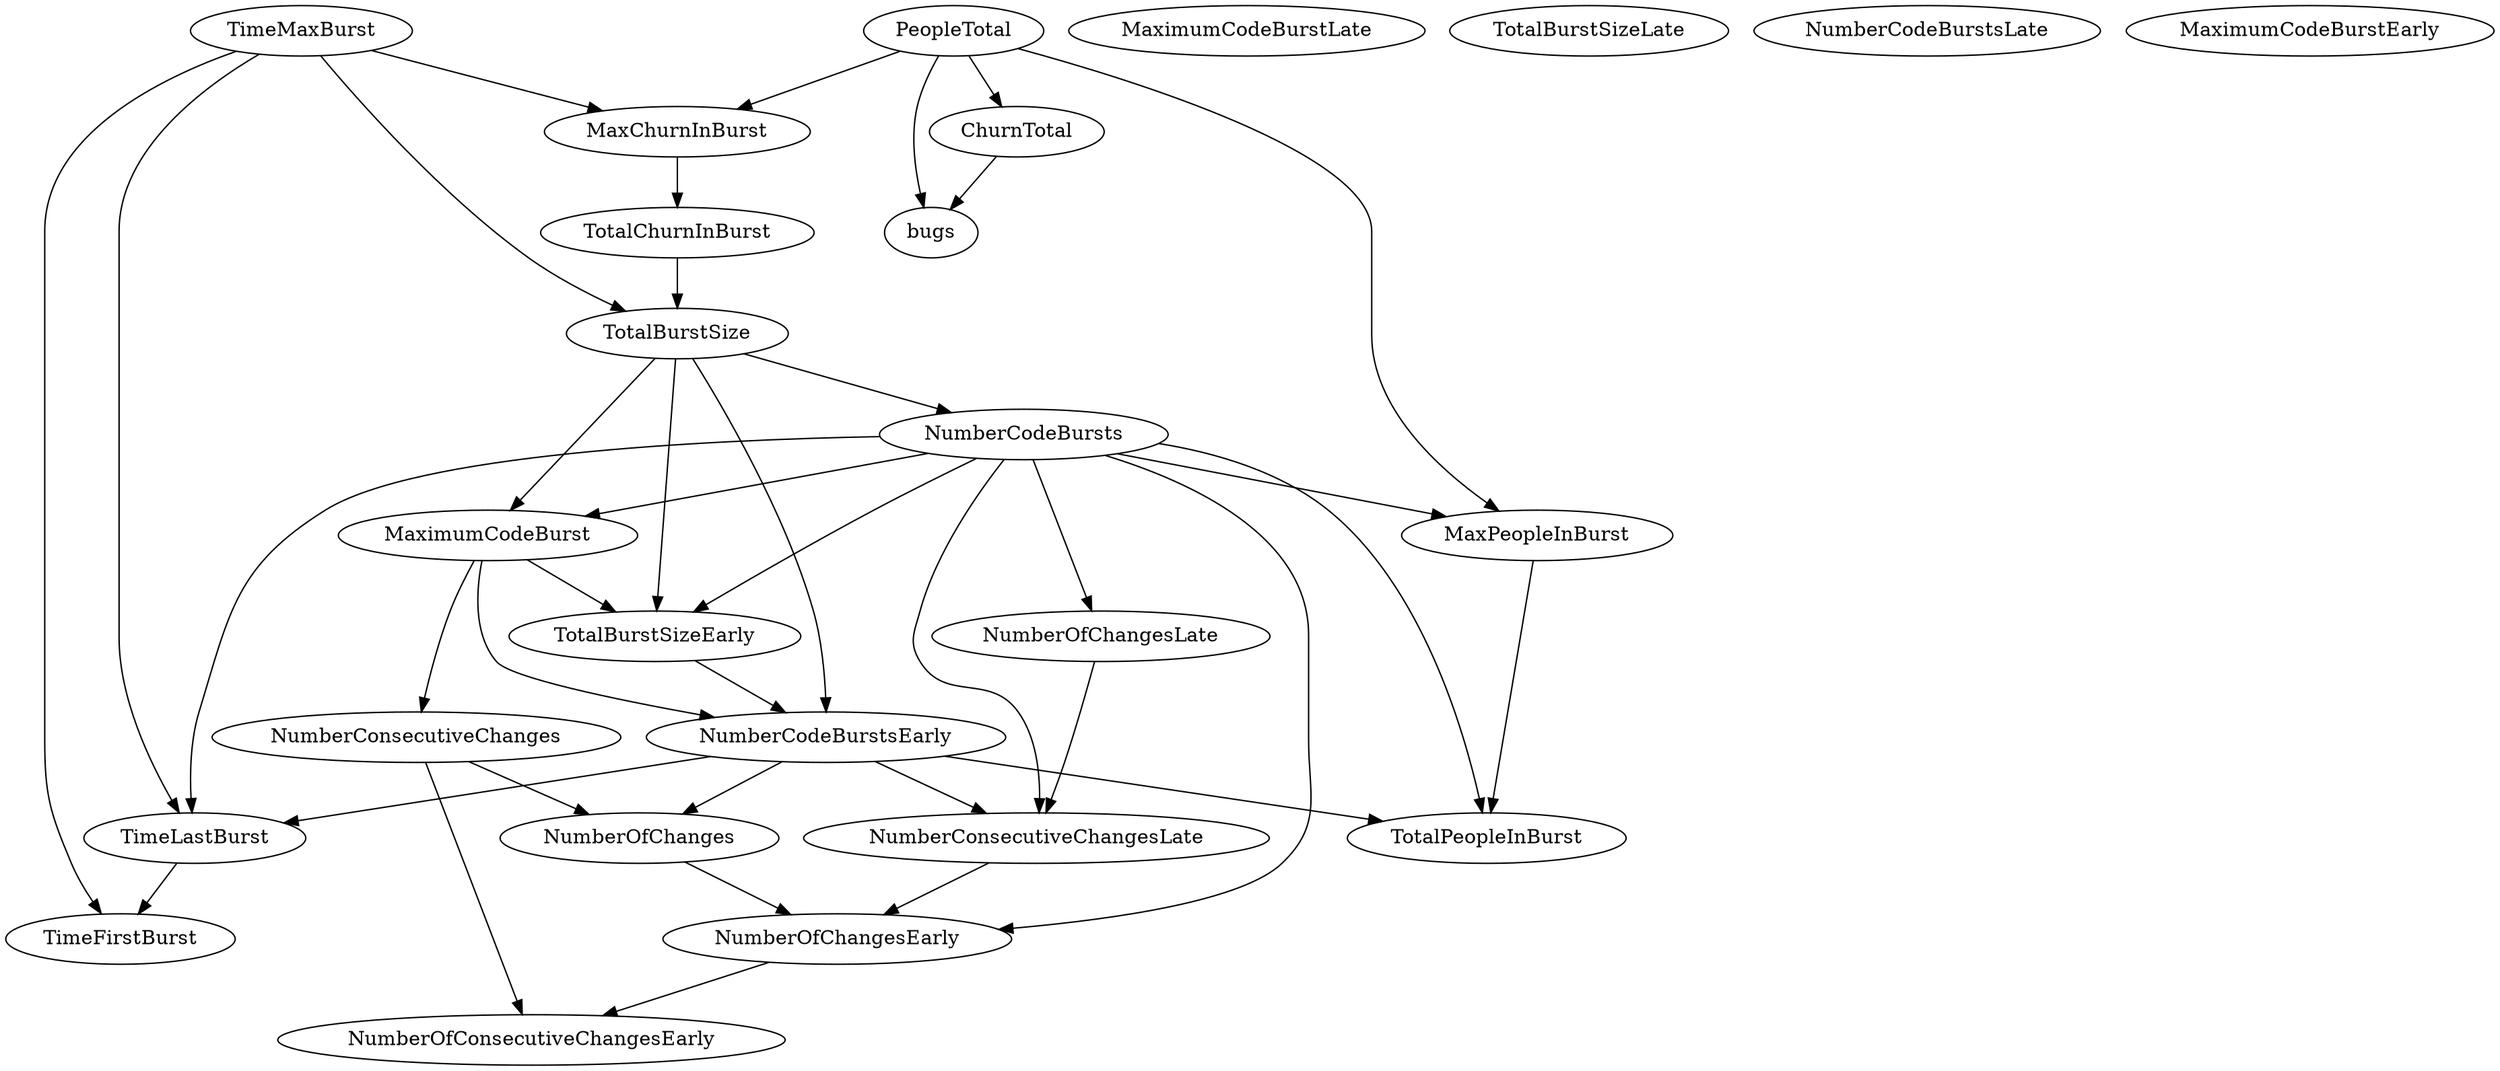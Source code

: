 digraph {
   TotalPeopleInBurst;
   MaximumCodeBurstLate;
   NumberOfChanges;
   MaxPeopleInBurst;
   TotalBurstSizeLate;
   NumberCodeBurstsLate;
   NumberOfChangesLate;
   NumberOfChangesEarly;
   MaxChurnInBurst;
   MaximumCodeBurstEarly;
   NumberCodeBurstsEarly;
   TimeFirstBurst;
   TotalChurnInBurst;
   ChurnTotal;
   MaximumCodeBurst;
   NumberOfConsecutiveChangesEarly;
   NumberConsecutiveChangesLate;
   TotalBurstSizeEarly;
   TotalBurstSize;
   TimeMaxBurst;
   NumberConsecutiveChanges;
   TimeLastBurst;
   NumberCodeBursts;
   PeopleTotal;
   bugs;
   NumberOfChanges -> NumberOfChangesEarly;
   MaxPeopleInBurst -> TotalPeopleInBurst;
   NumberOfChangesLate -> NumberConsecutiveChangesLate;
   NumberOfChangesEarly -> NumberOfConsecutiveChangesEarly;
   MaxChurnInBurst -> TotalChurnInBurst;
   NumberCodeBurstsEarly -> TotalPeopleInBurst;
   NumberCodeBurstsEarly -> NumberOfChanges;
   NumberCodeBurstsEarly -> NumberConsecutiveChangesLate;
   NumberCodeBurstsEarly -> TimeLastBurst;
   TotalChurnInBurst -> TotalBurstSize;
   ChurnTotal -> bugs;
   MaximumCodeBurst -> NumberCodeBurstsEarly;
   MaximumCodeBurst -> TotalBurstSizeEarly;
   MaximumCodeBurst -> NumberConsecutiveChanges;
   NumberConsecutiveChangesLate -> NumberOfChangesEarly;
   TotalBurstSizeEarly -> NumberCodeBurstsEarly;
   TotalBurstSize -> NumberCodeBurstsEarly;
   TotalBurstSize -> MaximumCodeBurst;
   TotalBurstSize -> TotalBurstSizeEarly;
   TotalBurstSize -> NumberCodeBursts;
   TimeMaxBurst -> MaxChurnInBurst;
   TimeMaxBurst -> TimeFirstBurst;
   TimeMaxBurst -> TotalBurstSize;
   TimeMaxBurst -> TimeLastBurst;
   NumberConsecutiveChanges -> NumberOfChanges;
   NumberConsecutiveChanges -> NumberOfConsecutiveChangesEarly;
   TimeLastBurst -> TimeFirstBurst;
   NumberCodeBursts -> TotalPeopleInBurst;
   NumberCodeBursts -> MaxPeopleInBurst;
   NumberCodeBursts -> NumberOfChangesLate;
   NumberCodeBursts -> NumberOfChangesEarly;
   NumberCodeBursts -> MaximumCodeBurst;
   NumberCodeBursts -> NumberConsecutiveChangesLate;
   NumberCodeBursts -> TotalBurstSizeEarly;
   NumberCodeBursts -> TimeLastBurst;
   PeopleTotal -> MaxPeopleInBurst;
   PeopleTotal -> MaxChurnInBurst;
   PeopleTotal -> ChurnTotal;
   PeopleTotal -> bugs;
}
